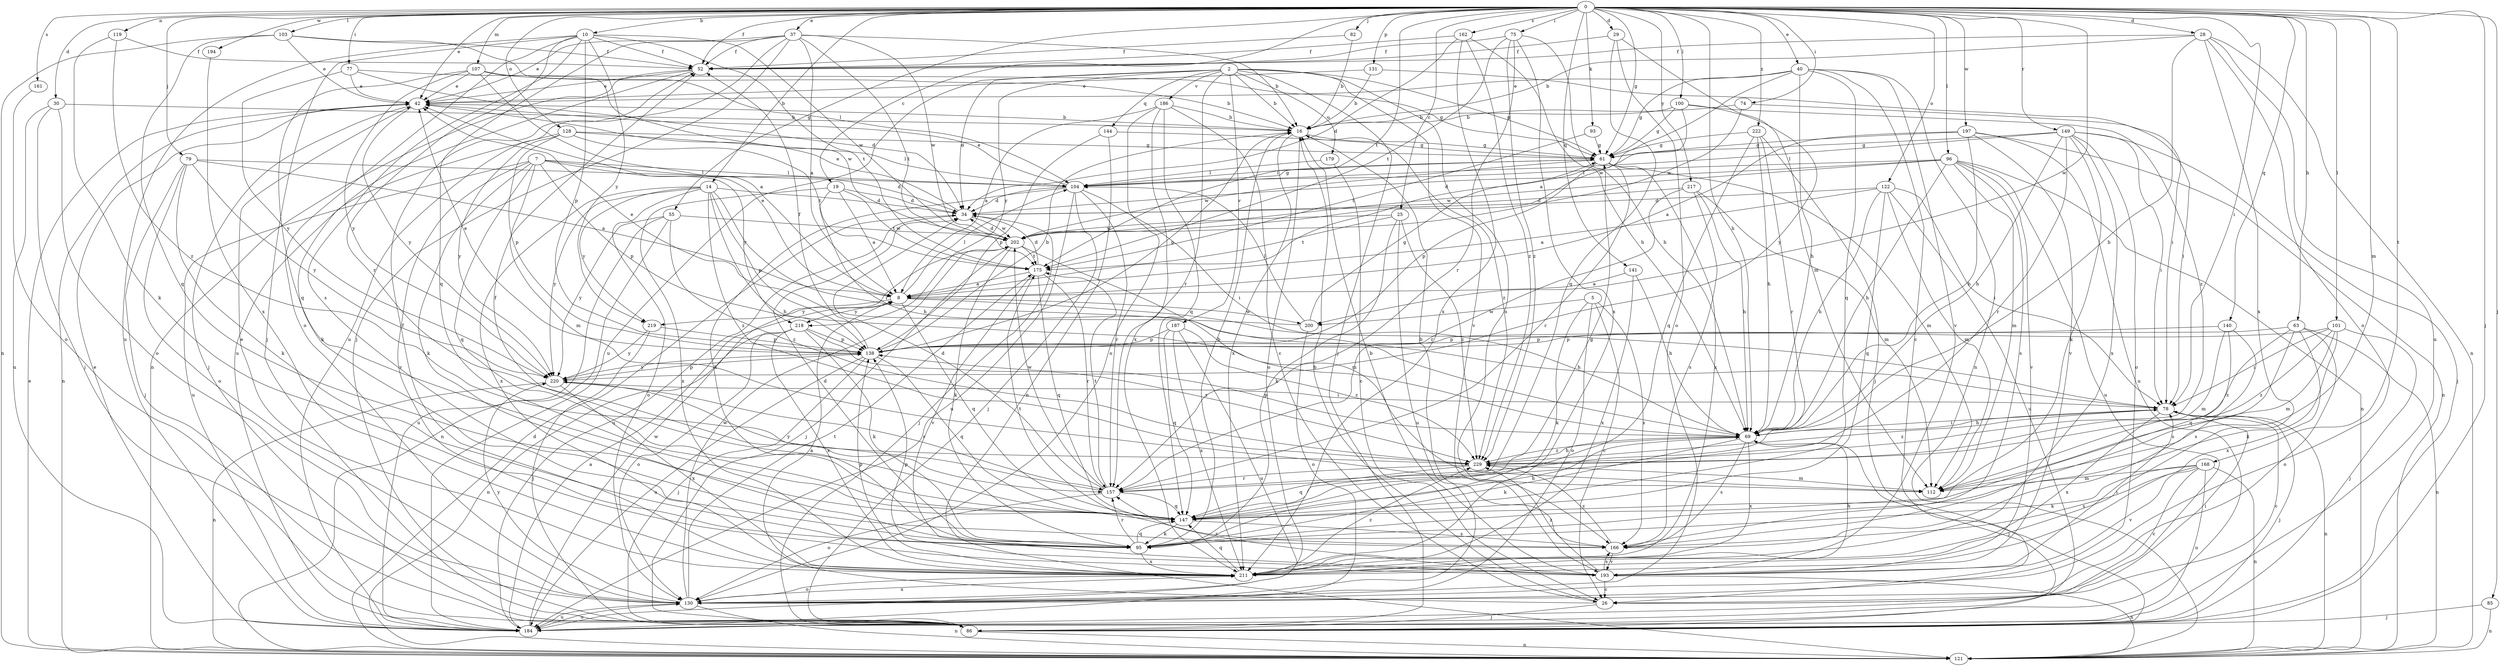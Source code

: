 strict digraph  {
0;
2;
5;
7;
8;
10;
14;
16;
19;
25;
26;
28;
29;
30;
34;
37;
40;
42;
52;
55;
61;
63;
69;
74;
75;
77;
78;
79;
82;
85;
86;
93;
95;
96;
100;
101;
103;
104;
107;
112;
119;
121;
122;
128;
130;
131;
138;
140;
141;
144;
147;
149;
157;
161;
162;
166;
168;
175;
179;
184;
186;
187;
193;
194;
197;
200;
202;
211;
217;
218;
219;
220;
222;
229;
0 -> 10  [label=b];
0 -> 14  [label=b];
0 -> 19  [label=c];
0 -> 25  [label=c];
0 -> 28  [label=d];
0 -> 29  [label=d];
0 -> 30  [label=d];
0 -> 37  [label=e];
0 -> 40  [label=e];
0 -> 42  [label=e];
0 -> 52  [label=f];
0 -> 55  [label=g];
0 -> 61  [label=g];
0 -> 63  [label=h];
0 -> 69  [label=h];
0 -> 74  [label=i];
0 -> 75  [label=i];
0 -> 77  [label=i];
0 -> 78  [label=i];
0 -> 79  [label=j];
0 -> 82  [label=j];
0 -> 85  [label=j];
0 -> 86  [label=j];
0 -> 93  [label=k];
0 -> 96  [label=l];
0 -> 100  [label=l];
0 -> 101  [label=l];
0 -> 103  [label=l];
0 -> 107  [label=m];
0 -> 112  [label=m];
0 -> 119  [label=n];
0 -> 122  [label=o];
0 -> 128  [label=o];
0 -> 131  [label=p];
0 -> 140  [label=q];
0 -> 141  [label=q];
0 -> 149  [label=r];
0 -> 161  [label=s];
0 -> 162  [label=s];
0 -> 168  [label=t];
0 -> 175  [label=t];
0 -> 194  [label=w];
0 -> 197  [label=w];
0 -> 200  [label=w];
0 -> 217  [label=y];
0 -> 222  [label=z];
2 -> 16  [label=b];
2 -> 34  [label=d];
2 -> 61  [label=g];
2 -> 86  [label=j];
2 -> 144  [label=q];
2 -> 157  [label=r];
2 -> 166  [label=s];
2 -> 179  [label=u];
2 -> 184  [label=u];
2 -> 186  [label=v];
2 -> 187  [label=v];
2 -> 193  [label=v];
2 -> 218  [label=y];
5 -> 26  [label=c];
5 -> 95  [label=k];
5 -> 130  [label=o];
5 -> 166  [label=s];
5 -> 200  [label=w];
7 -> 34  [label=d];
7 -> 95  [label=k];
7 -> 104  [label=l];
7 -> 112  [label=m];
7 -> 138  [label=p];
7 -> 147  [label=q];
7 -> 184  [label=u];
7 -> 193  [label=v];
7 -> 218  [label=y];
8 -> 42  [label=e];
8 -> 69  [label=h];
8 -> 104  [label=l];
8 -> 147  [label=q];
8 -> 200  [label=w];
8 -> 218  [label=y];
8 -> 219  [label=y];
10 -> 52  [label=f];
10 -> 86  [label=j];
10 -> 130  [label=o];
10 -> 138  [label=p];
10 -> 157  [label=r];
10 -> 166  [label=s];
10 -> 175  [label=t];
10 -> 184  [label=u];
10 -> 202  [label=w];
10 -> 219  [label=y];
14 -> 34  [label=d];
14 -> 69  [label=h];
14 -> 78  [label=i];
14 -> 130  [label=o];
14 -> 138  [label=p];
14 -> 211  [label=x];
14 -> 219  [label=y];
14 -> 220  [label=y];
14 -> 229  [label=z];
16 -> 61  [label=g];
16 -> 130  [label=o];
16 -> 138  [label=p];
16 -> 211  [label=x];
16 -> 229  [label=z];
19 -> 8  [label=a];
19 -> 34  [label=d];
19 -> 69  [label=h];
19 -> 175  [label=t];
19 -> 211  [label=x];
25 -> 95  [label=k];
25 -> 175  [label=t];
25 -> 184  [label=u];
25 -> 202  [label=w];
25 -> 229  [label=z];
26 -> 8  [label=a];
26 -> 16  [label=b];
26 -> 78  [label=i];
26 -> 86  [label=j];
28 -> 16  [label=b];
28 -> 52  [label=f];
28 -> 69  [label=h];
28 -> 121  [label=n];
28 -> 130  [label=o];
28 -> 184  [label=u];
28 -> 211  [label=x];
29 -> 52  [label=f];
29 -> 112  [label=m];
29 -> 130  [label=o];
29 -> 147  [label=q];
30 -> 16  [label=b];
30 -> 86  [label=j];
30 -> 130  [label=o];
30 -> 184  [label=u];
34 -> 42  [label=e];
34 -> 86  [label=j];
34 -> 184  [label=u];
34 -> 202  [label=w];
37 -> 8  [label=a];
37 -> 16  [label=b];
37 -> 42  [label=e];
37 -> 52  [label=f];
37 -> 86  [label=j];
37 -> 147  [label=q];
37 -> 175  [label=t];
37 -> 184  [label=u];
37 -> 202  [label=w];
40 -> 8  [label=a];
40 -> 26  [label=c];
40 -> 42  [label=e];
40 -> 61  [label=g];
40 -> 69  [label=h];
40 -> 121  [label=n];
40 -> 147  [label=q];
40 -> 193  [label=v];
42 -> 16  [label=b];
42 -> 86  [label=j];
42 -> 121  [label=n];
42 -> 220  [label=y];
52 -> 42  [label=e];
52 -> 121  [label=n];
52 -> 184  [label=u];
55 -> 121  [label=n];
55 -> 184  [label=u];
55 -> 202  [label=w];
55 -> 220  [label=y];
55 -> 229  [label=z];
61 -> 104  [label=l];
61 -> 112  [label=m];
61 -> 138  [label=p];
61 -> 157  [label=r];
61 -> 202  [label=w];
61 -> 211  [label=x];
63 -> 121  [label=n];
63 -> 130  [label=o];
63 -> 138  [label=p];
63 -> 166  [label=s];
63 -> 211  [label=x];
63 -> 229  [label=z];
69 -> 78  [label=i];
69 -> 86  [label=j];
69 -> 95  [label=k];
69 -> 138  [label=p];
69 -> 166  [label=s];
69 -> 211  [label=x];
69 -> 229  [label=z];
74 -> 16  [label=b];
74 -> 78  [label=i];
74 -> 202  [label=w];
75 -> 52  [label=f];
75 -> 69  [label=h];
75 -> 157  [label=r];
75 -> 175  [label=t];
75 -> 211  [label=x];
75 -> 229  [label=z];
77 -> 34  [label=d];
77 -> 42  [label=e];
77 -> 61  [label=g];
77 -> 220  [label=y];
78 -> 26  [label=c];
78 -> 69  [label=h];
78 -> 86  [label=j];
78 -> 121  [label=n];
78 -> 211  [label=x];
78 -> 229  [label=z];
79 -> 8  [label=a];
79 -> 86  [label=j];
79 -> 95  [label=k];
79 -> 104  [label=l];
79 -> 130  [label=o];
79 -> 220  [label=y];
82 -> 16  [label=b];
82 -> 52  [label=f];
85 -> 86  [label=j];
85 -> 121  [label=n];
86 -> 121  [label=n];
93 -> 61  [label=g];
93 -> 175  [label=t];
95 -> 16  [label=b];
95 -> 34  [label=d];
95 -> 147  [label=q];
95 -> 157  [label=r];
95 -> 211  [label=x];
96 -> 34  [label=d];
96 -> 69  [label=h];
96 -> 104  [label=l];
96 -> 112  [label=m];
96 -> 121  [label=n];
96 -> 166  [label=s];
96 -> 184  [label=u];
96 -> 193  [label=v];
96 -> 202  [label=w];
100 -> 16  [label=b];
100 -> 61  [label=g];
100 -> 202  [label=w];
100 -> 220  [label=y];
100 -> 229  [label=z];
101 -> 78  [label=i];
101 -> 86  [label=j];
101 -> 95  [label=k];
101 -> 112  [label=m];
101 -> 138  [label=p];
101 -> 229  [label=z];
103 -> 42  [label=e];
103 -> 52  [label=f];
103 -> 104  [label=l];
103 -> 121  [label=n];
103 -> 147  [label=q];
104 -> 34  [label=d];
104 -> 42  [label=e];
104 -> 61  [label=g];
104 -> 78  [label=i];
104 -> 86  [label=j];
104 -> 95  [label=k];
104 -> 157  [label=r];
104 -> 184  [label=u];
107 -> 8  [label=a];
107 -> 16  [label=b];
107 -> 42  [label=e];
107 -> 147  [label=q];
107 -> 202  [label=w];
107 -> 220  [label=y];
119 -> 52  [label=f];
119 -> 95  [label=k];
119 -> 229  [label=z];
121 -> 34  [label=d];
121 -> 42  [label=e];
122 -> 8  [label=a];
122 -> 34  [label=d];
122 -> 69  [label=h];
122 -> 78  [label=i];
122 -> 112  [label=m];
122 -> 147  [label=q];
122 -> 184  [label=u];
128 -> 61  [label=g];
128 -> 95  [label=k];
128 -> 104  [label=l];
128 -> 138  [label=p];
128 -> 175  [label=t];
128 -> 220  [label=y];
130 -> 121  [label=n];
130 -> 175  [label=t];
130 -> 184  [label=u];
130 -> 202  [label=w];
130 -> 211  [label=x];
130 -> 220  [label=y];
131 -> 16  [label=b];
131 -> 42  [label=e];
131 -> 78  [label=i];
138 -> 16  [label=b];
138 -> 42  [label=e];
138 -> 52  [label=f];
138 -> 86  [label=j];
138 -> 147  [label=q];
138 -> 184  [label=u];
138 -> 220  [label=y];
140 -> 112  [label=m];
140 -> 138  [label=p];
140 -> 147  [label=q];
140 -> 166  [label=s];
141 -> 8  [label=a];
141 -> 69  [label=h];
141 -> 211  [label=x];
144 -> 61  [label=g];
144 -> 121  [label=n];
144 -> 138  [label=p];
147 -> 52  [label=f];
147 -> 61  [label=g];
147 -> 69  [label=h];
147 -> 95  [label=k];
147 -> 166  [label=s];
149 -> 61  [label=g];
149 -> 69  [label=h];
149 -> 78  [label=i];
149 -> 86  [label=j];
149 -> 95  [label=k];
149 -> 104  [label=l];
149 -> 130  [label=o];
149 -> 157  [label=r];
149 -> 211  [label=x];
157 -> 34  [label=d];
157 -> 130  [label=o];
157 -> 147  [label=q];
157 -> 175  [label=t];
157 -> 202  [label=w];
157 -> 220  [label=y];
161 -> 130  [label=o];
162 -> 34  [label=d];
162 -> 52  [label=f];
162 -> 69  [label=h];
162 -> 211  [label=x];
162 -> 229  [label=z];
166 -> 16  [label=b];
166 -> 175  [label=t];
166 -> 193  [label=v];
166 -> 229  [label=z];
168 -> 26  [label=c];
168 -> 95  [label=k];
168 -> 112  [label=m];
168 -> 121  [label=n];
168 -> 166  [label=s];
168 -> 184  [label=u];
168 -> 193  [label=v];
175 -> 8  [label=a];
175 -> 34  [label=d];
175 -> 147  [label=q];
175 -> 157  [label=r];
175 -> 193  [label=v];
179 -> 26  [label=c];
179 -> 104  [label=l];
184 -> 8  [label=a];
184 -> 42  [label=e];
184 -> 130  [label=o];
184 -> 202  [label=w];
186 -> 8  [label=a];
186 -> 16  [label=b];
186 -> 26  [label=c];
186 -> 130  [label=o];
186 -> 147  [label=q];
186 -> 211  [label=x];
187 -> 138  [label=p];
187 -> 147  [label=q];
187 -> 184  [label=u];
187 -> 211  [label=x];
187 -> 229  [label=z];
193 -> 16  [label=b];
193 -> 26  [label=c];
193 -> 78  [label=i];
193 -> 121  [label=n];
193 -> 138  [label=p];
193 -> 157  [label=r];
193 -> 166  [label=s];
193 -> 229  [label=z];
194 -> 211  [label=x];
197 -> 8  [label=a];
197 -> 61  [label=g];
197 -> 69  [label=h];
197 -> 121  [label=n];
197 -> 184  [label=u];
197 -> 193  [label=v];
200 -> 42  [label=e];
200 -> 61  [label=g];
200 -> 104  [label=l];
200 -> 130  [label=o];
202 -> 34  [label=d];
202 -> 86  [label=j];
202 -> 95  [label=k];
202 -> 112  [label=m];
202 -> 175  [label=t];
211 -> 42  [label=e];
211 -> 52  [label=f];
211 -> 69  [label=h];
211 -> 130  [label=o];
211 -> 138  [label=p];
211 -> 147  [label=q];
211 -> 229  [label=z];
217 -> 34  [label=d];
217 -> 69  [label=h];
217 -> 112  [label=m];
217 -> 157  [label=r];
217 -> 166  [label=s];
218 -> 95  [label=k];
218 -> 121  [label=n];
218 -> 130  [label=o];
218 -> 138  [label=p];
218 -> 211  [label=x];
218 -> 229  [label=z];
219 -> 86  [label=j];
219 -> 138  [label=p];
219 -> 220  [label=y];
220 -> 78  [label=i];
220 -> 121  [label=n];
220 -> 138  [label=p];
220 -> 157  [label=r];
220 -> 211  [label=x];
222 -> 61  [label=g];
222 -> 69  [label=h];
222 -> 86  [label=j];
222 -> 147  [label=q];
222 -> 157  [label=r];
229 -> 69  [label=h];
229 -> 112  [label=m];
229 -> 147  [label=q];
229 -> 157  [label=r];
}
